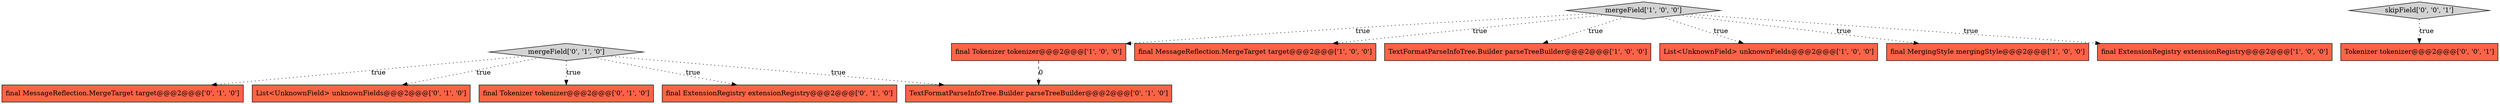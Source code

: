 digraph {
8 [style = filled, label = "final ExtensionRegistry extensionRegistry@@@2@@@['0', '1', '0']", fillcolor = tomato, shape = box image = "AAA0AAABBB2BBB"];
6 [style = filled, label = "final Tokenizer tokenizer@@@2@@@['1', '0', '0']", fillcolor = tomato, shape = box image = "AAA1AAABBB1BBB"];
12 [style = filled, label = "TextFormatParseInfoTree.Builder parseTreeBuilder@@@2@@@['0', '1', '0']", fillcolor = tomato, shape = box image = "AAA1AAABBB2BBB"];
13 [style = filled, label = "skipField['0', '0', '1']", fillcolor = lightgray, shape = diamond image = "AAA0AAABBB3BBB"];
2 [style = filled, label = "mergeField['1', '0', '0']", fillcolor = lightgray, shape = diamond image = "AAA0AAABBB1BBB"];
3 [style = filled, label = "final MessageReflection.MergeTarget target@@@2@@@['1', '0', '0']", fillcolor = tomato, shape = box image = "AAA0AAABBB1BBB"];
11 [style = filled, label = "final MessageReflection.MergeTarget target@@@2@@@['0', '1', '0']", fillcolor = tomato, shape = box image = "AAA0AAABBB2BBB"];
4 [style = filled, label = "TextFormatParseInfoTree.Builder parseTreeBuilder@@@2@@@['1', '0', '0']", fillcolor = tomato, shape = box image = "AAA0AAABBB1BBB"];
14 [style = filled, label = "Tokenizer tokenizer@@@2@@@['0', '0', '1']", fillcolor = tomato, shape = box image = "AAA0AAABBB3BBB"];
9 [style = filled, label = "mergeField['0', '1', '0']", fillcolor = lightgray, shape = diamond image = "AAA0AAABBB2BBB"];
0 [style = filled, label = "List<UnknownField> unknownFields@@@2@@@['1', '0', '0']", fillcolor = tomato, shape = box image = "AAA0AAABBB1BBB"];
10 [style = filled, label = "List<UnknownField> unknownFields@@@2@@@['0', '1', '0']", fillcolor = tomato, shape = box image = "AAA0AAABBB2BBB"];
7 [style = filled, label = "final Tokenizer tokenizer@@@2@@@['0', '1', '0']", fillcolor = tomato, shape = box image = "AAA0AAABBB2BBB"];
5 [style = filled, label = "final MergingStyle mergingStyle@@@2@@@['1', '0', '0']", fillcolor = tomato, shape = box image = "AAA0AAABBB1BBB"];
1 [style = filled, label = "final ExtensionRegistry extensionRegistry@@@2@@@['1', '0', '0']", fillcolor = tomato, shape = box image = "AAA0AAABBB1BBB"];
2->3 [style = dotted, label="true"];
9->12 [style = dotted, label="true"];
2->0 [style = dotted, label="true"];
9->7 [style = dotted, label="true"];
2->5 [style = dotted, label="true"];
13->14 [style = dotted, label="true"];
9->10 [style = dotted, label="true"];
2->6 [style = dotted, label="true"];
2->1 [style = dotted, label="true"];
6->12 [style = dashed, label="0"];
2->4 [style = dotted, label="true"];
9->11 [style = dotted, label="true"];
9->8 [style = dotted, label="true"];
}
